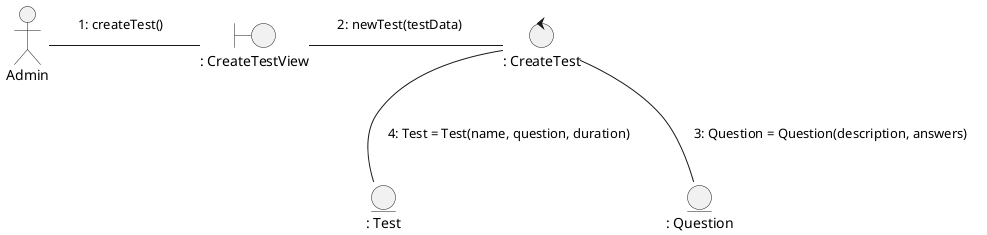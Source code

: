 @startuml clase_analisis 
skinparam NoteBackgroundColor transparent
skinparam NoteBorderColor transparent

actor Admin as Administrador
boundary ": CreateTestView" as crear_examen
control ": CreateTest" as controlador
entity ": Test" as publicar_examen
entity ": Question" as añadir_pregunta

Administrador -r--  crear_examen
note on link
1: createTest()
end note
crear_examen -r-- controlador 
note on link
2: newTest(testData) 
end note
controlador -- añadir_pregunta
note on link
3: Question = Question(description, answers)
end note
controlador -- publicar_examen
note on link
4: Test = Test(name, question, duration) 
end note

@enduml